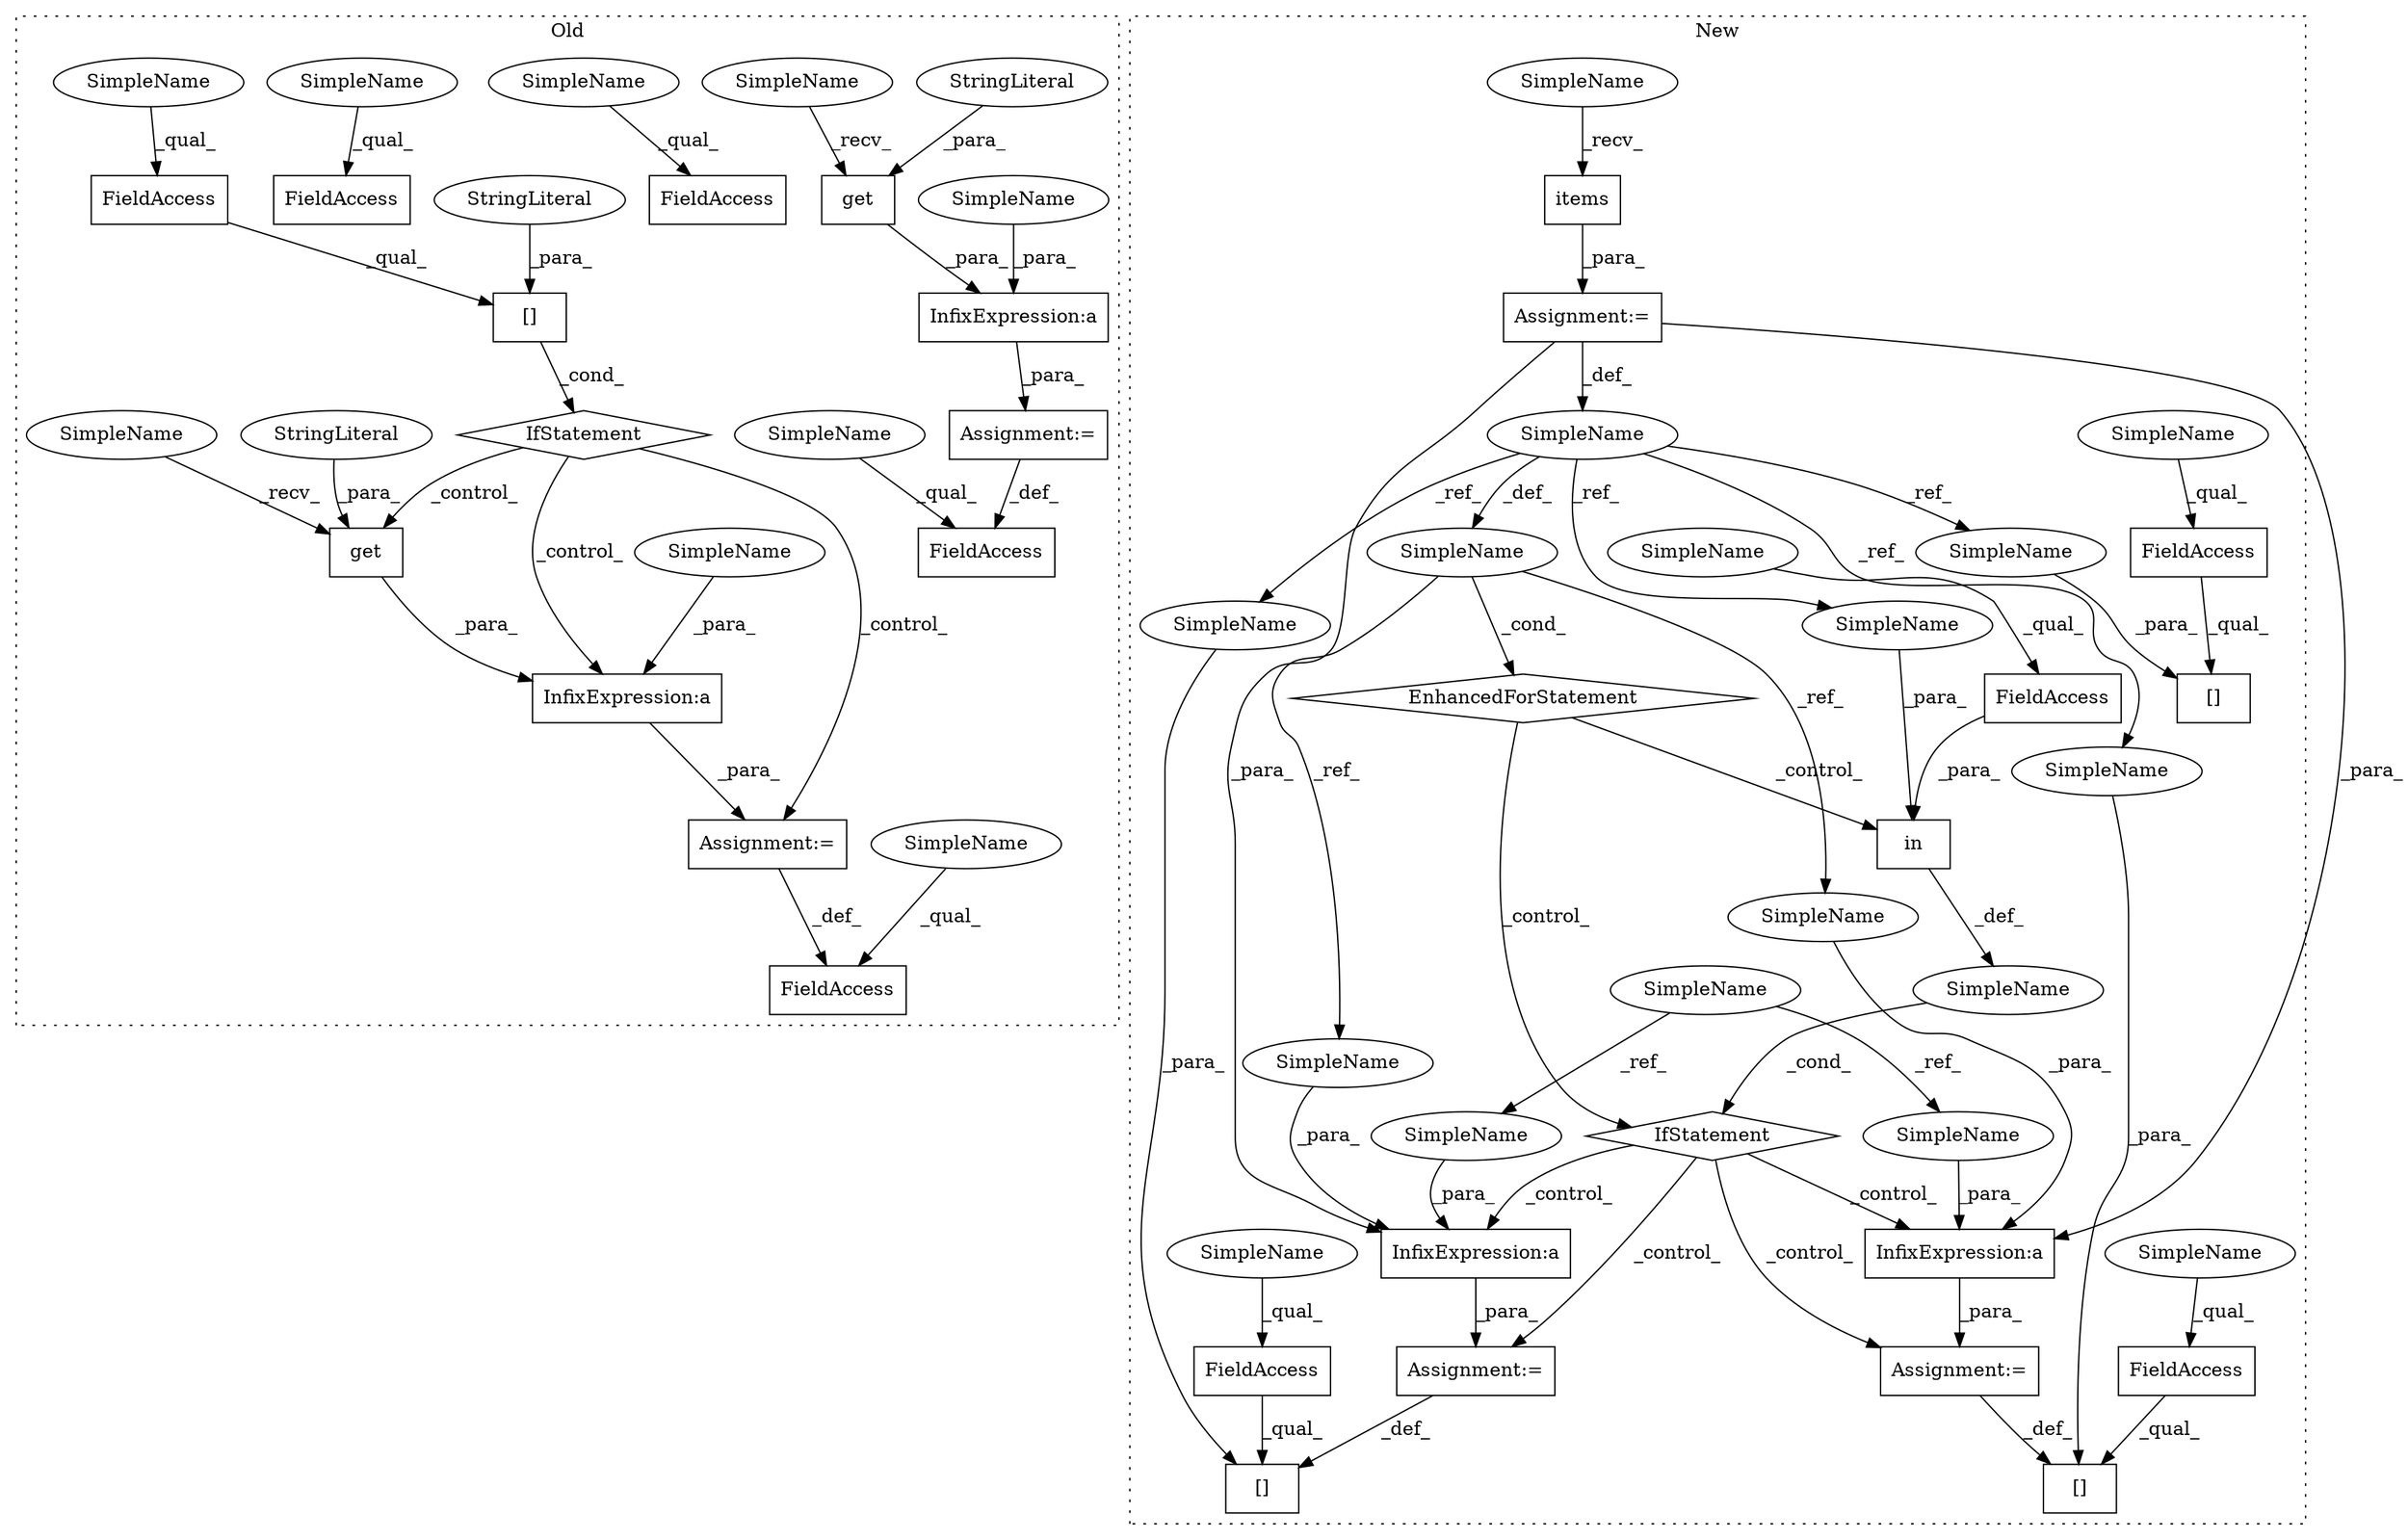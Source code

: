 digraph G {
subgraph cluster0 {
1 [label="IfStatement" a="25" s="5170,5202" l="4,2" shape="diamond"];
7 [label="Assignment:=" a="7" s="5328" l="2" shape="box"];
10 [label="InfixExpression:a" a="27" s="5339" l="3" shape="box"];
14 [label="[]" a="2" s="5174,5201" l="12,1" shape="box"];
17 [label="FieldAccess" a="22" s="5316" l="12" shape="box"];
20 [label="FieldAccess" a="22" s="5174" l="11" shape="box"];
21 [label="FieldAccess" a="22" s="5130" l="13" shape="box"];
22 [label="InfixExpression:a" a="27" s="5150" l="3" shape="box"];
23 [label="FieldAccess" a="22" s="5071" l="15" shape="box"];
24 [label="FieldAccess" a="22" s="5316" l="12" shape="box"];
29 [label="get" a="32" s="5226,5240" l="4,1" shape="box"];
30 [label="get" a="32" s="5054,5064" l="4,1" shape="box"];
32 [label="StringLiteral" a="45" s="5058" l="6" shape="ellipse"];
34 [label="StringLiteral" a="45" s="5230" l="10" shape="ellipse"];
35 [label="Assignment:=" a="7" s="5143" l="2" shape="box"];
36 [label="StringLiteral" a="45" s="5186" l="15" shape="ellipse"];
37 [label="SimpleName" a="42" s="5130" l="4" shape="ellipse"];
38 [label="SimpleName" a="42" s="5174" l="4" shape="ellipse"];
39 [label="SimpleName" a="42" s="5316" l="4" shape="ellipse"];
40 [label="SimpleName" a="42" s="5071" l="4" shape="ellipse"];
41 [label="SimpleName" a="42" s="5316" l="4" shape="ellipse"];
48 [label="SimpleName" a="42" s="5221" l="4" shape="ellipse"];
49 [label="SimpleName" a="42" s="5049" l="4" shape="ellipse"];
54 [label="SimpleName" a="42" s="5342" l="10" shape="ellipse"];
55 [label="SimpleName" a="42" s="5153" l="10" shape="ellipse"];
label = "Old";
style="dotted";
}
subgraph cluster1 {
2 [label="items" a="32" s="5060" l="7" shape="box"];
3 [label="Assignment:=" a="7" s="4984,5067" l="63,2" shape="box"];
4 [label="EnhancedForStatement" a="70" s="4984,5067" l="63,2" shape="diamond"];
5 [label="Assignment:=" a="7" s="5242" l="1" shape="box"];
6 [label="SimpleName" a="42" s="5051" l="1" shape="ellipse"];
8 [label="IfStatement" a="25" s="5132,5158" l="10,2" shape="diamond"];
9 [label="SimpleName" a="42" s="" l="" shape="ellipse"];
11 [label="InfixExpression:a" a="27" s="5245" l="3" shape="box"];
12 [label="InfixExpression:a" a="27" s="5188" l="3" shape="box"];
13 [label="[]" a="2" s="5170,5183" l="12,1" shape="box"];
15 [label="in" a="105" s="5142" l="16" shape="box"];
16 [label="[]" a="2" s="5170,5183" l="12,1" shape="box"];
18 [label="FieldAccess" a="22" s="5147" l="11" shape="box"];
19 [label="[]" a="2" s="5228,5241" l="12,1" shape="box"];
25 [label="FieldAccess" a="22" s="5170" l="11" shape="box"];
26 [label="FieldAccess" a="22" s="5170" l="11" shape="box"];
27 [label="FieldAccess" a="22" s="5228" l="11" shape="box"];
28 [label="SimpleName" a="42" s="4922" l="10" shape="ellipse"];
31 [label="SimpleName" a="42" s="5041" l="1" shape="ellipse"];
33 [label="Assignment:=" a="7" s="5184" l="2" shape="box"];
42 [label="SimpleName" a="42" s="5248" l="10" shape="ellipse"];
43 [label="SimpleName" a="42" s="5191" l="10" shape="ellipse"];
44 [label="SimpleName" a="42" s="5142" l="1" shape="ellipse"];
45 [label="SimpleName" a="42" s="5182" l="1" shape="ellipse"];
46 [label="SimpleName" a="42" s="5240" l="1" shape="ellipse"];
47 [label="SimpleName" a="42" s="5182" l="1" shape="ellipse"];
50 [label="SimpleName" a="42" s="5170" l="4" shape="ellipse"];
51 [label="SimpleName" a="42" s="5170" l="4" shape="ellipse"];
52 [label="SimpleName" a="42" s="5228" l="4" shape="ellipse"];
53 [label="SimpleName" a="42" s="5147" l="4" shape="ellipse"];
56 [label="SimpleName" a="42" s="5055" l="4" shape="ellipse"];
57 [label="SimpleName" a="42" s="5244" l="1" shape="ellipse"];
58 [label="SimpleName" a="42" s="5187" l="1" shape="ellipse"];
label = "New";
style="dotted";
}
1 -> 29 [label="_control_"];
1 -> 7 [label="_control_"];
1 -> 10 [label="_control_"];
2 -> 3 [label="_para_"];
3 -> 11 [label="_para_"];
3 -> 31 [label="_def_"];
3 -> 12 [label="_para_"];
4 -> 8 [label="_control_"];
4 -> 15 [label="_control_"];
5 -> 19 [label="_def_"];
6 -> 58 [label="_ref_"];
6 -> 4 [label="_cond_"];
6 -> 57 [label="_ref_"];
7 -> 17 [label="_def_"];
8 -> 33 [label="_control_"];
8 -> 12 [label="_control_"];
8 -> 5 [label="_control_"];
8 -> 11 [label="_control_"];
9 -> 8 [label="_cond_"];
10 -> 7 [label="_para_"];
11 -> 5 [label="_para_"];
12 -> 33 [label="_para_"];
14 -> 1 [label="_cond_"];
15 -> 9 [label="_def_"];
18 -> 15 [label="_para_"];
20 -> 14 [label="_qual_"];
22 -> 35 [label="_para_"];
25 -> 16 [label="_qual_"];
26 -> 13 [label="_qual_"];
27 -> 19 [label="_qual_"];
28 -> 42 [label="_ref_"];
28 -> 43 [label="_ref_"];
29 -> 10 [label="_para_"];
30 -> 22 [label="_para_"];
31 -> 47 [label="_ref_"];
31 -> 6 [label="_def_"];
31 -> 45 [label="_ref_"];
31 -> 46 [label="_ref_"];
31 -> 44 [label="_ref_"];
32 -> 30 [label="_para_"];
33 -> 13 [label="_def_"];
34 -> 29 [label="_para_"];
35 -> 21 [label="_def_"];
36 -> 14 [label="_para_"];
37 -> 21 [label="_qual_"];
38 -> 20 [label="_qual_"];
39 -> 24 [label="_qual_"];
40 -> 23 [label="_qual_"];
41 -> 17 [label="_qual_"];
42 -> 11 [label="_para_"];
43 -> 12 [label="_para_"];
44 -> 15 [label="_para_"];
45 -> 16 [label="_para_"];
46 -> 19 [label="_para_"];
47 -> 13 [label="_para_"];
48 -> 29 [label="_recv_"];
49 -> 30 [label="_recv_"];
50 -> 25 [label="_qual_"];
51 -> 26 [label="_qual_"];
52 -> 27 [label="_qual_"];
53 -> 18 [label="_qual_"];
54 -> 10 [label="_para_"];
55 -> 22 [label="_para_"];
56 -> 2 [label="_recv_"];
57 -> 11 [label="_para_"];
58 -> 12 [label="_para_"];
}